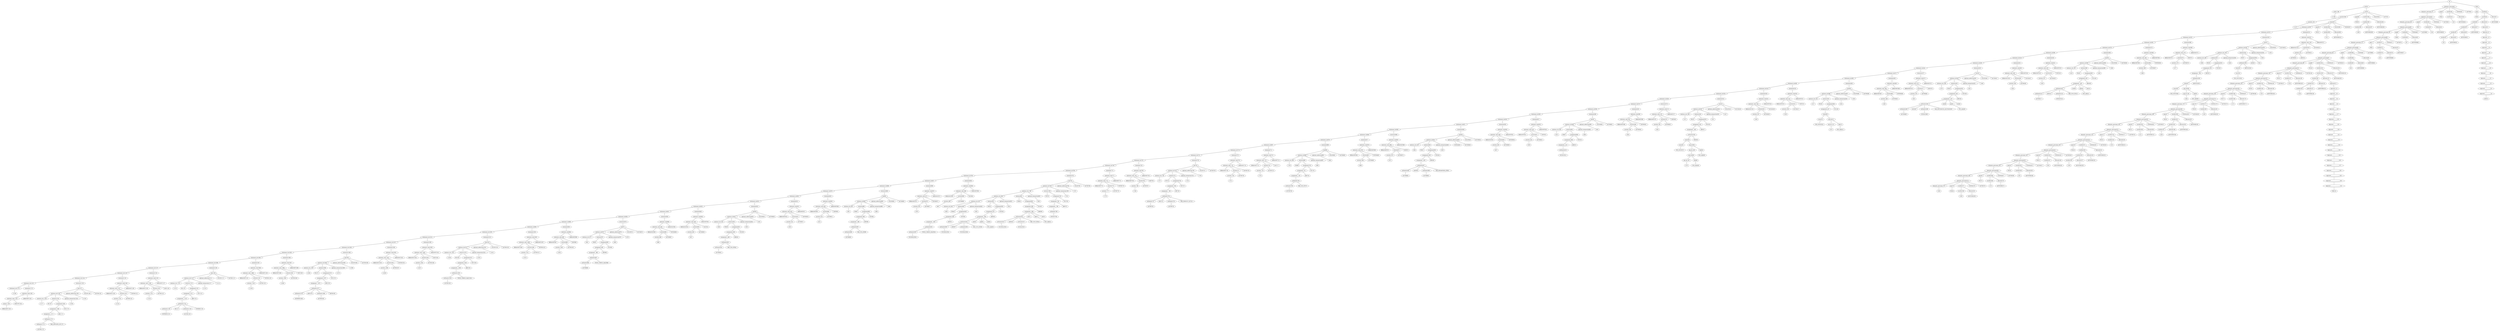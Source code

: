 strict graph {
	S0 -- actlist1
	S0 -- dramatis_personae2
	S0 -- title3

	title3 -- peq4
	title3 -- wordlist5

	wordlist5 -- wordlist6
	wordlist5 -- allwords7

	allwords7 -- ANYWORD8


	wordlist6 -- wordlist9
	wordlist6 -- allwords10

	allwords10 -- keyword11

	keyword11 -- keyword_12

	keyword_12 -- keyword__13

	keyword__13 -- keyword___14

	keyword___14 -- keyword____15

	keyword____15 -- keyword_____16

	keyword_____16 -- keyword______17

	keyword______17 -- keyword_______18

	keyword_______18 -- keyword________19

	keyword________19 -- keyword_________20

	keyword_________20 -- keyword__________21

	keyword__________21 -- keyword___________22

	keyword___________22 -- keyword____________23

	keyword____________23 -- keyword_____________24

	keyword_____________24 -- AND25


	wordlist9 -- wordlist26
	wordlist9 -- allwords27

	allwords27 -- ANYWORD28


	wordlist26 -- wordlist29
	wordlist26 -- allwords30

	allwords30 -- ANYWORD31


	wordlist29 -- wordlist32
	wordlist29 -- allwords33

	allwords33 -- ANYWORD34


	wordlist32 -- λ35

	peq4 -- PE36


	dramatis_personae2 -- dramatis_personae_37
	dramatis_personae2 -- peq38
	dramatis_personae2 -- wordlist39
	dramatis_personae2 -- COMMA40
	dramatis_personae2 -- ACTOR41



	wordlist39 -- wordlist42
	wordlist39 -- allwords43

	allwords43 -- ANYWORD44


	wordlist42 -- λ45

	peq38 -- PE46


	dramatis_personae_37 -- dramatis_personae47

	dramatis_personae47 -- dramatis_personae_48
	dramatis_personae47 -- peq49
	dramatis_personae47 -- wordlist50
	dramatis_personae47 -- COMMA51
	dramatis_personae47 -- ACTOR52



	wordlist50 -- wordlist53
	wordlist50 -- allwords54

	allwords54 -- ANYWORD55


	wordlist53 -- λ56

	peq49 -- PE57


	dramatis_personae_48 -- dramatis_personae58

	dramatis_personae58 -- dramatis_personae_59
	dramatis_personae58 -- peq60
	dramatis_personae58 -- wordlist61
	dramatis_personae58 -- COMMA62
	dramatis_personae58 -- ACTOR63



	wordlist61 -- wordlist64
	wordlist61 -- allwords65

	allwords65 -- ANYWORD66


	wordlist64 -- λ67

	peq60 -- PE68


	dramatis_personae_59 -- dramatis_personae69

	dramatis_personae69 -- dramatis_personae_70
	dramatis_personae69 -- peq71
	dramatis_personae69 -- wordlist72
	dramatis_personae69 -- COMMA73
	dramatis_personae69 -- ACTOR74



	wordlist72 -- wordlist75
	wordlist72 -- allwords76

	allwords76 -- ANYWORD77


	wordlist75 -- wordlist78
	wordlist75 -- allwords79

	allwords79 -- ANYWORD80


	wordlist78 -- λ81

	peq71 -- PE82


	dramatis_personae_70 -- dramatis_personae83

	dramatis_personae83 -- dramatis_personae_84
	dramatis_personae83 -- peq85
	dramatis_personae83 -- wordlist86
	dramatis_personae83 -- COMMA87
	dramatis_personae83 -- ACTOR88



	wordlist86 -- wordlist89
	wordlist86 -- allwords90

	allwords90 -- ANYWORD91


	wordlist89 -- wordlist92
	wordlist89 -- allwords93

	allwords93 -- ANYWORD94


	wordlist92 -- λ95

	peq85 -- PE96


	dramatis_personae_84 -- dramatis_personae97

	dramatis_personae97 -- dramatis_personae_98
	dramatis_personae97 -- peq99
	dramatis_personae97 -- wordlist100
	dramatis_personae97 -- COMMA101
	dramatis_personae97 -- ACTOR102



	wordlist100 -- wordlist103
	wordlist100 -- allwords104

	allwords104 -- ANYWORD105


	wordlist103 -- wordlist106
	wordlist103 -- allwords107

	allwords107 -- ANYWORD108


	wordlist106 -- wordlist109
	wordlist106 -- allwords110

	allwords110 -- keyword111

	keyword111 -- keyword_112

	keyword_112 -- keyword__113

	keyword__113 -- keyword___114

	keyword___114 -- keyword____115

	keyword____115 -- keyword_____116

	keyword_____116 -- keyword______117

	keyword______117 -- keyword_______118

	keyword_______118 -- keyword________119

	keyword________119 -- keyword_________120

	keyword_________120 -- keyword__________121

	keyword__________121 -- keyword___________122

	keyword___________122 -- keyword____________123

	keyword____________123 -- keyword_____________124

	keyword_____________124 -- keyword______________125

	keyword______________125 -- keyword_______________126

	keyword_______________126 -- keyword________________127

	keyword________________127 -- keyword_________________128

	keyword_________________128 -- keyword__________________129

	keyword__________________129 -- keyword___________________130

	keyword___________________130 -- keyword____________________131

	keyword____________________131 -- THE132


	wordlist109 -- wordlist133
	wordlist109 -- allwords134

	allwords134 -- ANYWORD135


	wordlist133 -- wordlist136
	wordlist133 -- allwords137

	allwords137 -- ANYWORD138


	wordlist136 -- λ139

	peq99 -- PE140


	dramatis_personae_98 -- dramatis_personae141

	dramatis_personae141 -- dramatis_personae_142
	dramatis_personae141 -- peq143
	dramatis_personae141 -- wordlist144
	dramatis_personae141 -- COMMA145
	dramatis_personae141 -- ACTOR146



	wordlist144 -- wordlist147
	wordlist144 -- allwords148

	allwords148 -- ANYWORD149


	wordlist147 -- λ150

	peq143 -- PE151


	dramatis_personae_142 -- dramatis_personae152

	dramatis_personae152 -- dramatis_personae_153
	dramatis_personae152 -- peq154
	dramatis_personae152 -- wordlist155
	dramatis_personae152 -- COMMA156
	dramatis_personae152 -- ACTOR157



	wordlist155 -- wordlist158
	wordlist155 -- allwords159

	allwords159 -- ANYWORD160


	wordlist158 -- λ161

	peq154 -- PE162


	dramatis_personae_153 -- dramatis_personae163

	dramatis_personae163 -- dramatis_personae_164
	dramatis_personae163 -- peq165
	dramatis_personae163 -- wordlist166
	dramatis_personae163 -- COMMA167
	dramatis_personae163 -- ACTOR168



	wordlist166 -- wordlist169
	wordlist166 -- allwords170

	allwords170 -- ANYWORD171


	wordlist169 -- λ172

	peq165 -- PE173


	dramatis_personae_164 -- dramatis_personae174

	dramatis_personae174 -- dramatis_personae_175
	dramatis_personae174 -- peq176
	dramatis_personae174 -- wordlist177
	dramatis_personae174 -- COMMA178
	dramatis_personae174 -- ACTOR179



	wordlist177 -- wordlist180
	wordlist177 -- allwords181

	allwords181 -- ANYWORD182


	wordlist180 -- λ183

	peq176 -- PE184


	dramatis_personae_175 -- dramatis_personae185

	dramatis_personae185 -- dramatis_personae_186
	dramatis_personae185 -- peq187
	dramatis_personae185 -- wordlist188
	dramatis_personae185 -- COMMA189
	dramatis_personae185 -- ACTOR190



	wordlist188 -- wordlist191
	wordlist188 -- allwords192

	allwords192 -- ANYWORD193


	wordlist191 -- wordlist194
	wordlist191 -- allwords195

	allwords195 -- ANYWORD196


	wordlist194 -- wordlist197
	wordlist194 -- allwords198

	allwords198 -- ANYWORD199


	wordlist197 -- λ200

	peq187 -- PE201


	dramatis_personae_186 -- dramatis_personae202

	dramatis_personae202 -- dramatis_personae_203
	dramatis_personae202 -- peq204
	dramatis_personae202 -- wordlist205
	dramatis_personae202 -- COMMA206
	dramatis_personae202 -- ACTOR207



	wordlist205 -- wordlist208
	wordlist205 -- allwords209

	allwords209 -- ANYWORD210


	wordlist208 -- λ211

	peq204 -- PE212


	dramatis_personae_203 -- dramatis_personae213

	dramatis_personae213 -- dramatis_personae_214
	dramatis_personae213 -- peq215
	dramatis_personae213 -- wordlist216
	dramatis_personae213 -- COMMA217
	dramatis_personae213 -- ACTOR218



	wordlist216 -- wordlist219
	wordlist216 -- allwords220

	allwords220 -- ANYWORD221


	wordlist219 -- λ222

	peq215 -- PE223


	dramatis_personae_214 -- dramatis_personae224

	dramatis_personae224 -- dramatis_personae_225
	dramatis_personae224 -- peq226
	dramatis_personae224 -- wordlist227
	dramatis_personae224 -- COMMA228
	dramatis_personae224 -- ACTOR229



	wordlist227 -- wordlist230
	wordlist227 -- allwords231

	allwords231 -- ANYWORD232


	wordlist230 -- wordlist233
	wordlist230 -- allwords234

	allwords234 -- ANYWORD235


	wordlist233 -- wordlist236
	wordlist233 -- allwords237

	allwords237 -- ANYWORD238


	wordlist236 -- λ239

	peq226 -- PE240


	dramatis_personae_225 -- dramatis_personae241

	dramatis_personae241 -- dramatis_personae_242
	dramatis_personae241 -- peq243
	dramatis_personae241 -- wordlist244
	dramatis_personae241 -- COMMA245
	dramatis_personae241 -- ACTOR246



	wordlist244 -- wordlist247
	wordlist244 -- allwords248

	allwords248 -- ANYWORD249


	wordlist247 -- λ250

	peq243 -- PE251


	dramatis_personae_242 -- dramatis_personae252

	dramatis_personae252 -- dramatis_personae_253
	dramatis_personae252 -- peq254
	dramatis_personae252 -- wordlist255
	dramatis_personae252 -- COMMA256
	dramatis_personae252 -- ACTOR257



	wordlist255 -- wordlist258
	wordlist255 -- allwords259

	allwords259 -- ANYWORD260


	wordlist258 -- λ261

	peq254 -- PE262


	dramatis_personae_253 -- dramatis_personae263

	dramatis_personae263 -- dramatis_personae_264
	dramatis_personae263 -- peq265
	dramatis_personae263 -- wordlist266
	dramatis_personae263 -- COMMA267
	dramatis_personae263 -- ACTOR268



	wordlist266 -- wordlist269
	wordlist266 -- allwords270

	allwords270 -- ANYWORD271


	wordlist269 -- λ272

	peq265 -- PE273


	dramatis_personae_264 -- dramatis_personae274

	dramatis_personae274 -- dramatis_personae_275
	dramatis_personae274 -- peq276
	dramatis_personae274 -- wordlist277
	dramatis_personae274 -- COMMA278
	dramatis_personae274 -- ACTOR279



	wordlist277 -- wordlist280
	wordlist277 -- allwords281

	allwords281 -- ANYWORD282


	wordlist280 -- λ283

	peq276 -- PE284


	dramatis_personae_275 -- λ285

	actlist1 -- actlist_286
	actlist1 -- act287

	act287 -- scenelist288
	act287 -- peq289
	act287 -- wordlist290
	act287 -- COLON291
	act287 -- ACT292



	wordlist290 -- wordlist293
	wordlist290 -- allwords294

	allwords294 -- ANYWORD295


	wordlist293 -- wordlist296
	wordlist293 -- allwords297

	allwords297 -- ANYWORD298


	wordlist296 -- λ299

	peq289 -- PE300


	scenelist288 -- scenelist_301
	scenelist288 -- scene302

	scene302 -- statement_list303
	scene302 -- peq304
	scene302 -- wordlist305
	scene302 -- COLON306
	scene302 -- SCENE307



	wordlist305 -- wordlist308
	wordlist305 -- allwords309

	allwords309 -- ANYWORD310


	wordlist308 -- λ311

	peq304 -- PE312


	statement_list303 -- statement_list313
	statement_list303 -- statement314

	statement314 -- enterexit_stmt315

	enterexit_stmt315 -- enterexit_stmt_316
	enterexit_stmt315 -- LBRACKET317


	enterexit_stmt_316 -- RBRACKET318
	enterexit_stmt_316 -- actorlist319
	enterexit_stmt_316 -- ENTER320


	actorlist319 -- actorlist_321
	actorlist319 -- ACTOR322


	actorlist_321 -- ACTOR323
	actorlist_321 -- AND324




	statement_list313 -- statement_list325
	statement_list313 -- statement326

	statement326 -- line327

	line327 -- sentence_list328
	line327 -- optional_addressee329
	line327 -- COLON330
	line327 -- ACTOR331



	optional_addressee329 -- λ332

	sentence_list328 -- sentence_list_333
	sentence_list328 -- sentence334
	sentence_list328 -- optional_interjection335

	optional_interjection335 -- λ336

	sentence334 -- PE337
	sentence334 -- assignment338

	assignment338 -- arithmetic339
	assignment338 -- AM340
	assignment338 -- I341



	arithmetic339 -- value342
	arithmetic339 -- ARTICLE343


	value342 -- noun344

	noun344 -- POS_NOUN345



	sentence_list_333 -- sentence_list_346
	sentence_list_333 -- sentence347
	sentence_list_333 -- optional_interjection348

	optional_interjection348 -- λ349

	sentence347 -- PE350
	sentence347 -- assignment351

	assignment351 -- assignment_352
	assignment351 -- YOU353


	assignment_352 -- assignment__354
	assignment_352 -- ARE355


	assignment__354 -- arithmetic356

	arithmetic356 -- value357
	arithmetic356 -- ARTICLE358


	value357 -- noun359
	value357 -- adj_list360

	adj_list360 -- adj_list_361
	adj_list360 -- adj362

	adj362 -- POS_ADJ363


	adj_list_361 -- λ364

	noun359 -- POS_NOUN365



	sentence_list_346 -- λ366

	statement_list325 -- statement_list367
	statement_list325 -- statement368

	statement368 -- enterexit_stmt369

	enterexit_stmt369 -- enterexit_stmt_370
	enterexit_stmt369 -- LBRACKET371


	enterexit_stmt_370 -- RBRACKET372
	enterexit_stmt_370 -- actorlist373
	enterexit_stmt_370 -- EXIT374


	actorlist373 -- actorlist_375
	actorlist373 -- ACTOR376


	actorlist_375 -- λ377


	statement_list367 -- statement_list378
	statement_list367 -- statement379

	statement379 -- enterexit_stmt380

	enterexit_stmt380 -- enterexit_stmt_381
	enterexit_stmt380 -- LBRACKET382


	enterexit_stmt_381 -- RBRACKET383
	enterexit_stmt_381 -- actorlist384
	enterexit_stmt_381 -- ENTER385


	actorlist384 -- actorlist_386
	actorlist384 -- ACTOR387


	actorlist_386 -- λ388


	statement_list378 -- statement_list389
	statement_list378 -- statement390

	statement390 -- line391

	line391 -- sentence_list392
	line391 -- optional_addressee393
	line391 -- COLON394
	line391 -- ACTOR395



	optional_addressee393 -- λ396

	sentence_list392 -- sentence_list_397
	sentence_list392 -- sentence398
	sentence_list392 -- optional_interjection399

	optional_interjection399 -- λ400

	sentence398 -- PE401
	sentence398 -- assignment402

	assignment402 -- assignment_403
	assignment402 -- YOU404


	assignment_403 -- assignment__405
	assignment_403 -- ARE406


	assignment__405 -- arithmetic407
	assignment__405 -- AS408
	assignment__405 -- adj409
	assignment__405 -- AS410


	adj409 -- POS_ADJ411



	arithmetic407 -- arithmetic412
	arithmetic407 -- AND413
	arithmetic407 -- arithmetic414
	arithmetic407 -- THE_SUM_OF415


	arithmetic414 -- MYSELF416



	arithmetic412 -- ACTOR417



	sentence_list_397 -- λ418

	statement_list389 -- statement_list419
	statement_list389 -- statement420

	statement420 -- enterexit_stmt421

	enterexit_stmt421 -- enterexit_stmt_422
	enterexit_stmt421 -- LBRACKET423


	enterexit_stmt_422 -- RBRACKET424
	enterexit_stmt_422 -- actorlist425
	enterexit_stmt_422 -- EXIT426


	actorlist425 -- actorlist_427
	actorlist425 -- ACTOR428


	actorlist_427 -- λ429


	statement_list419 -- statement_list430
	statement_list419 -- statement431

	statement431 -- enterexit_stmt432

	enterexit_stmt432 -- enterexit_stmt_433
	enterexit_stmt432 -- LBRACKET434


	enterexit_stmt_433 -- RBRACKET435
	enterexit_stmt_433 -- actorlist436
	enterexit_stmt_433 -- ENTER437


	actorlist436 -- actorlist_438
	actorlist436 -- ACTOR439


	actorlist_438 -- λ440


	statement_list430 -- statement_list441
	statement_list430 -- statement442

	statement442 -- line443

	line443 -- sentence_list444
	line443 -- optional_addressee445
	line443 -- COLON446
	line443 -- ACTOR447



	optional_addressee445 -- λ448

	sentence_list444 -- sentence_list_449
	sentence_list444 -- sentence450
	sentence_list444 -- optional_interjection451

	optional_interjection451 -- λ452

	sentence450 -- PE453
	sentence450 -- assignment454

	assignment454 -- assignment_455
	assignment454 -- YOU456


	assignment_455 -- assignment__457
	assignment_455 -- ARE458


	assignment__457 -- arithmetic459
	assignment__457 -- AS460
	assignment__457 -- adj461
	assignment__457 -- AS462


	adj461 -- POS_ADJ463



	arithmetic459 -- arithmetic464
	arithmetic459 -- AND465
	arithmetic459 -- arithmetic466
	arithmetic459 -- THE_DIFFERENCE_BETWEEN467


	arithmetic466 -- MYSELF468



	arithmetic464 -- ACTOR469



	sentence_list_449 -- λ470

	statement_list441 -- statement_list471
	statement_list441 -- statement472

	statement472 -- enterexit_stmt473

	enterexit_stmt473 -- enterexit_stmt_474
	enterexit_stmt473 -- LBRACKET475


	enterexit_stmt_474 -- RBRACKET476
	enterexit_stmt_474 -- actorlist477
	enterexit_stmt_474 -- EXIT478


	actorlist477 -- actorlist_479
	actorlist477 -- ACTOR480


	actorlist_479 -- λ481


	statement_list471 -- statement_list482
	statement_list471 -- statement483

	statement483 -- enterexit_stmt484

	enterexit_stmt484 -- enterexit_stmt_485
	enterexit_stmt484 -- LBRACKET486


	enterexit_stmt_485 -- RBRACKET487
	enterexit_stmt_485 -- actorlist488
	enterexit_stmt_485 -- ENTER489


	actorlist488 -- actorlist_490
	actorlist488 -- ACTOR491


	actorlist_490 -- λ492


	statement_list482 -- statement_list493
	statement_list482 -- statement494

	statement494 -- line495

	line495 -- sentence_list496
	line495 -- optional_addressee497
	line495 -- COLON498
	line495 -- ACTOR499



	optional_addressee497 -- λ500

	sentence_list496 -- sentence_list_501
	sentence_list496 -- sentence502
	sentence_list496 -- optional_interjection503

	optional_interjection503 -- λ504

	sentence502 -- PE505
	sentence502 -- assignment506

	assignment506 -- assignment_507
	assignment506 -- YOU508


	assignment_507 -- value509

	value509 -- noun510
	value509 -- adj_list511

	adj_list511 -- adj_list_512
	adj_list511 -- adj513

	adj513 -- POS_ADJ514


	adj_list_512 -- λ515

	noun510 -- POS_NOUN516



	sentence_list_501 -- λ517

	statement_list493 -- statement_list518
	statement_list493 -- statement519

	statement519 -- enterexit_stmt520

	enterexit_stmt520 -- enterexit_stmt_521
	enterexit_stmt520 -- LBRACKET522


	enterexit_stmt_521 -- RBRACKET523
	enterexit_stmt_521 -- actorlist524
	enterexit_stmt_521 -- EXIT525


	actorlist524 -- actorlist_526
	actorlist524 -- ACTOR527


	actorlist_526 -- λ528


	statement_list518 -- statement_list529
	statement_list518 -- statement530

	statement530 -- enterexit_stmt531

	enterexit_stmt531 -- enterexit_stmt_532
	enterexit_stmt531 -- LBRACKET533


	enterexit_stmt_532 -- RBRACKET534
	enterexit_stmt_532 -- actorlist535
	enterexit_stmt_532 -- ENTER536


	actorlist535 -- actorlist_537
	actorlist535 -- ACTOR538


	actorlist_537 -- λ539


	statement_list529 -- statement_list540
	statement_list529 -- statement541

	statement541 -- line542

	line542 -- sentence_list543
	line542 -- optional_addressee544
	line542 -- COLON545
	line542 -- ACTOR546



	optional_addressee544 -- λ547

	sentence_list543 -- sentence_list_548
	sentence_list543 -- sentence549
	sentence_list543 -- optional_interjection550

	optional_interjection550 -- λ551

	sentence549 -- PE552
	sentence549 -- assignment553

	assignment553 -- assignment_554
	assignment553 -- YOU555


	assignment_554 -- assignment__556
	assignment_554 -- ARE557


	assignment__556 -- arithmetic558

	arithmetic558 -- value559
	arithmetic558 -- THE560


	value559 -- noun561
	value559 -- adj_list562

	adj_list562 -- adj_list_563
	adj_list562 -- adj564

	adj564 -- POS_ADJ565


	adj_list_563 -- adj_list566

	adj_list566 -- adj_list_567
	adj_list566 -- adj568

	adj568 -- POS_ADJ569


	adj_list_567 -- λ570

	noun561 -- POS_NOUN571



	sentence_list_548 -- λ572

	statement_list540 -- statement_list573
	statement_list540 -- statement574

	statement574 -- enterexit_stmt575

	enterexit_stmt575 -- enterexit_stmt_576
	enterexit_stmt575 -- LBRACKET577


	enterexit_stmt_576 -- RBRACKET578
	enterexit_stmt_576 -- actorlist579
	enterexit_stmt_576 -- EXIT580


	actorlist579 -- actorlist_581
	actorlist579 -- ACTOR582


	actorlist_581 -- λ583


	statement_list573 -- statement_list584
	statement_list573 -- statement585

	statement585 -- enterexit_stmt586

	enterexit_stmt586 -- enterexit_stmt_587
	enterexit_stmt586 -- LBRACKET588


	enterexit_stmt_587 -- RBRACKET589
	enterexit_stmt_587 -- actorlist590
	enterexit_stmt_587 -- ENTER591


	actorlist590 -- actorlist_592
	actorlist590 -- ACTOR593


	actorlist_592 -- λ594


	statement_list584 -- statement_list595
	statement_list584 -- statement596

	statement596 -- line597

	line597 -- sentence_list598
	line597 -- optional_addressee599
	line597 -- COLON600
	line597 -- ACTOR601



	optional_addressee599 -- λ602

	sentence_list598 -- sentence_list_603
	sentence_list598 -- sentence604
	sentence_list598 -- optional_interjection605

	optional_interjection605 -- λ606

	sentence604 -- PE607
	sentence604 -- assignment608

	assignment608 -- assignment_609
	assignment608 -- YOU610


	assignment_609 -- assignment__611
	assignment_609 -- ARE612


	assignment__611 -- arithmetic613

	arithmetic613 -- MYSELF614



	sentence_list_603 -- λ615

	statement_list595 -- statement_list616
	statement_list595 -- statement617

	statement617 -- enterexit_stmt618

	enterexit_stmt618 -- enterexit_stmt_619
	enterexit_stmt618 -- LBRACKET620


	enterexit_stmt_619 -- RBRACKET621
	enterexit_stmt_619 -- actorlist622
	enterexit_stmt_619 -- EXIT623


	actorlist622 -- actorlist_624
	actorlist622 -- ACTOR625


	actorlist_624 -- λ626


	statement_list616 -- statement_list627
	statement_list616 -- statement628

	statement628 -- enterexit_stmt629

	enterexit_stmt629 -- enterexit_stmt_630
	enterexit_stmt629 -- LBRACKET631


	enterexit_stmt_630 -- RBRACKET632
	enterexit_stmt_630 -- actorlist633
	enterexit_stmt_630 -- ENTER634


	actorlist633 -- actorlist_635
	actorlist633 -- ACTOR636


	actorlist_635 -- λ637


	statement_list627 -- statement_list638
	statement_list627 -- statement639

	statement639 -- line640

	line640 -- sentence_list641
	line640 -- optional_addressee642
	line640 -- COLON643
	line640 -- ACTOR644



	optional_addressee642 -- COMMA645
	optional_addressee642 -- ACTOR646



	sentence_list641 -- sentence_list_647
	sentence_list641 -- sentence648
	sentence_list641 -- optional_interjection649

	optional_interjection649 -- λ650

	sentence648 -- PE651
	sentence648 -- assignment652

	assignment652 -- assignment_653
	assignment652 -- YOU654


	assignment_653 -- assignment__655
	assignment_653 -- ARE656


	assignment__655 -- arithmetic657

	arithmetic657 -- arithmetic658
	arithmetic657 -- AND659
	arithmetic657 -- arithmetic660
	arithmetic657 -- THE_REMAINDER_OF661


	arithmetic660 -- ACTOR662



	arithmetic658 -- ACTOR663



	sentence_list_647 -- λ664

	statement_list638 -- statement_list665
	statement_list638 -- statement666

	statement666 -- enterexit_stmt667

	enterexit_stmt667 -- enterexit_stmt_668
	enterexit_stmt667 -- LBRACKET669


	enterexit_stmt_668 -- RBRACKET670
	enterexit_stmt_668 -- actorlist671
	enterexit_stmt_668 -- EXIT672


	actorlist671 -- actorlist_673
	actorlist671 -- ACTOR674


	actorlist_673 -- λ675


	statement_list665 -- statement_list676
	statement_list665 -- statement677

	statement677 -- enterexit_stmt678

	enterexit_stmt678 -- enterexit_stmt_679
	enterexit_stmt678 -- LBRACKET680


	enterexit_stmt_679 -- RBRACKET681
	enterexit_stmt_679 -- actorlist682
	enterexit_stmt_679 -- ENTER683


	actorlist682 -- actorlist_684
	actorlist682 -- ACTOR685


	actorlist_684 -- λ686


	statement_list676 -- statement_list687
	statement_list676 -- statement688

	statement688 -- line689

	line689 -- sentence_list690
	line689 -- optional_addressee691
	line689 -- COLON692
	line689 -- ACTOR693



	optional_addressee691 -- λ694

	sentence_list690 -- sentence_list_695
	sentence_list690 -- sentence696
	sentence_list690 -- optional_interjection697

	optional_interjection697 -- λ698

	sentence696 -- PE699
	sentence696 -- assignment700

	assignment700 -- assignment_701
	assignment700 -- YOU702


	assignment_701 -- assignment__703
	assignment_701 -- ARE704


	assignment__703 -- arithmetic705

	arithmetic705 -- arithmetic706
	arithmetic705 -- THE_SCR_OF707


	arithmetic706 -- ACTOR708



	sentence_list_695 -- λ709

	statement_list687 -- statement_list710
	statement_list687 -- statement711

	statement711 -- enterexit_stmt712

	enterexit_stmt712 -- enterexit_stmt_713
	enterexit_stmt712 -- LBRACKET714


	enterexit_stmt_713 -- RBRACKET715
	enterexit_stmt_713 -- actorlist716
	enterexit_stmt_713 -- EXIT717


	actorlist716 -- actorlist_718
	actorlist716 -- ACTOR719


	actorlist_718 -- λ720


	statement_list710 -- statement_list721
	statement_list710 -- statement722

	statement722 -- enterexit_stmt723

	enterexit_stmt723 -- enterexit_stmt_724
	enterexit_stmt723 -- LBRACKET725


	enterexit_stmt_724 -- RBRACKET726
	enterexit_stmt_724 -- actorlist727
	enterexit_stmt_724 -- ENTER728


	actorlist727 -- actorlist_729
	actorlist727 -- ACTOR730


	actorlist_729 -- λ731


	statement_list721 -- statement_list732
	statement_list721 -- statement733

	statement733 -- line734

	line734 -- sentence_list735
	line734 -- optional_addressee736
	line734 -- COLON737
	line734 -- ACTOR738



	optional_addressee736 -- λ739

	sentence_list735 -- sentence_list_740
	sentence_list735 -- sentence741
	sentence_list735 -- optional_interjection742

	optional_interjection742 -- λ743

	sentence741 -- PE744
	sentence741 -- assignment745

	assignment745 -- assignment_746
	assignment745 -- YOU747


	assignment_746 -- assignment__748
	assignment_746 -- ARE749


	assignment__748 -- arithmetic750

	arithmetic750 -- arithmetic751
	arithmetic750 -- AND752
	arithmetic750 -- arithmetic753
	arithmetic750 -- THE_PRODUCT_OF754


	arithmetic753 -- ACTOR755



	arithmetic751 -- ACTOR756



	sentence_list_740 -- λ757

	statement_list732 -- statement_list758
	statement_list732 -- statement759

	statement759 -- enterexit_stmt760

	enterexit_stmt760 -- enterexit_stmt_761
	enterexit_stmt760 -- LBRACKET762


	enterexit_stmt_761 -- RBRACKET763
	enterexit_stmt_761 -- actorlist764
	enterexit_stmt_761 -- EXIT765


	actorlist764 -- actorlist_766
	actorlist764 -- ACTOR767


	actorlist_766 -- λ768


	statement_list758 -- statement_list769
	statement_list758 -- statement770

	statement770 -- enterexit_stmt771

	enterexit_stmt771 -- enterexit_stmt_772
	enterexit_stmt771 -- LBRACKET773


	enterexit_stmt_772 -- RBRACKET774
	enterexit_stmt_772 -- actorlist775
	enterexit_stmt_772 -- ENTER776


	actorlist775 -- actorlist_777
	actorlist775 -- ACTOR778


	actorlist_777 -- λ779


	statement_list769 -- statement_list780
	statement_list769 -- statement781

	statement781 -- line782

	line782 -- sentence_list783
	line782 -- optional_addressee784
	line782 -- COLON785
	line782 -- ACTOR786



	optional_addressee784 -- λ787

	sentence_list783 -- sentence_list_788
	sentence_list783 -- sentence789
	sentence_list783 -- optional_interjection790

	optional_interjection790 -- λ791

	sentence789 -- PE792
	sentence789 -- assignment793

	assignment793 -- assignment_794
	assignment793 -- YOU795


	assignment_794 -- assignment__796
	assignment_794 -- ARE797


	assignment__796 -- arithmetic798

	arithmetic798 -- MYSELF799



	sentence_list_788 -- sentence_list_800
	sentence_list_788 -- sentence801
	sentence_list_788 -- optional_interjection802

	optional_interjection802 -- λ803

	sentence801 -- PE804
	sentence801 -- assignment805

	assignment805 -- assignment_806
	assignment805 -- YOU807


	assignment_806 -- assignment__808
	assignment_806 -- ARE809


	assignment__808 -- arithmetic810
	assignment__808 -- AS811
	assignment__808 -- adj812
	assignment__808 -- AS813


	adj812 -- POS_ADJ814



	arithmetic810 -- arithmetic815
	arithmetic810 -- AND816
	arithmetic810 -- arithmetic817
	arithmetic810 -- THE_SUM_OF818


	arithmetic817 -- MYSELF819



	arithmetic815 -- YOURSELF820



	sentence_list_800 -- sentence_list_821
	sentence_list_800 -- sentence822
	sentence_list_800 -- optional_interjection823

	optional_interjection823 -- λ824

	sentence822 -- PE825
	sentence822 -- assignment826

	assignment826 -- assignment_827
	assignment826 -- YOU828


	assignment_827 -- assignment__829
	assignment_827 -- ARE830


	assignment__829 -- arithmetic831
	assignment__829 -- AS832
	assignment__829 -- adj833
	assignment__829 -- AS834


	adj833 -- POS_ADJ835



	arithmetic831 -- arithmetic836
	arithmetic831 -- AND837
	arithmetic831 -- arithmetic838
	arithmetic831 -- THE_SUM_OF839


	arithmetic838 -- YOURSELF840



	arithmetic836 -- YOURSELF841



	sentence_list_821 -- sentence_list_842
	sentence_list_821 -- sentence843
	sentence_list_821 -- optional_interjection844

	optional_interjection844 -- λ845

	sentence843 -- PE846
	sentence843 -- assignment847

	assignment847 -- assignment_848
	assignment847 -- YOU849


	assignment_848 -- assignment__850
	assignment_848 -- ARE851


	assignment__850 -- arithmetic852

	arithmetic852 -- arithmetic853
	arithmetic852 -- TWICE_THRICE_HALF854


	arithmetic853 -- YOURSELF855



	sentence_list_842 -- λ856

	statement_list780 -- statement_list857
	statement_list780 -- statement858

	statement858 -- enterexit_stmt859

	enterexit_stmt859 -- enterexit_stmt_860
	enterexit_stmt859 -- LBRACKET861


	enterexit_stmt_860 -- RBRACKET862
	enterexit_stmt_860 -- actorlist863
	enterexit_stmt_860 -- EXIT864


	actorlist863 -- actorlist_865
	actorlist863 -- ACTOR866


	actorlist_865 -- λ867


	statement_list857 -- statement_list868
	statement_list857 -- statement869

	statement869 -- enterexit_stmt870

	enterexit_stmt870 -- enterexit_stmt_871
	enterexit_stmt870 -- LBRACKET872


	enterexit_stmt_871 -- RBRACKET873
	enterexit_stmt_871 -- actorlist874
	enterexit_stmt_871 -- ENTER875


	actorlist874 -- actorlist_876
	actorlist874 -- ACTOR877


	actorlist_876 -- λ878


	statement_list868 -- statement_list879
	statement_list868 -- statement880

	statement880 -- line881

	line881 -- sentence_list882
	line881 -- optional_addressee883
	line881 -- COLON884
	line881 -- ACTOR885



	optional_addressee883 -- λ886

	sentence_list882 -- sentence_list_887
	sentence_list882 -- sentence888
	sentence_list882 -- optional_interjection889

	optional_interjection889 -- λ890

	sentence888 -- PE891
	sentence888 -- assignment892

	assignment892 -- assignment_893
	assignment892 -- YOU894


	assignment_893 -- assignment__895
	assignment_893 -- ARE896


	assignment__895 -- arithmetic897

	arithmetic897 -- arithmetic898
	arithmetic897 -- THE_SCR_OF899


	arithmetic898 -- ACTOR900



	sentence_list_887 -- λ901

	statement_list879 -- statement_list902
	statement_list879 -- statement903

	statement903 -- enterexit_stmt904

	enterexit_stmt904 -- enterexit_stmt_905
	enterexit_stmt904 -- LBRACKET906


	enterexit_stmt_905 -- RBRACKET907
	enterexit_stmt_905 -- actorlist908
	enterexit_stmt_905 -- EXIT909


	actorlist908 -- actorlist_910
	actorlist908 -- ACTOR911


	actorlist_910 -- λ912


	statement_list902 -- statement_list913
	statement_list902 -- statement914

	statement914 -- enterexit_stmt915

	enterexit_stmt915 -- enterexit_stmt_916
	enterexit_stmt915 -- LBRACKET917


	enterexit_stmt_916 -- RBRACKET918
	enterexit_stmt_916 -- actorlist919
	enterexit_stmt_916 -- ENTER920


	actorlist919 -- actorlist_921
	actorlist919 -- ACTOR922


	actorlist_921 -- λ923


	statement_list913 -- statement_list924
	statement_list913 -- statement925

	statement925 -- line926

	line926 -- sentence_list927
	line926 -- optional_addressee928
	line926 -- COLON929
	line926 -- ACTOR930



	optional_addressee928 -- λ931

	sentence_list927 -- sentence_list_932
	sentence_list927 -- sentence933
	sentence_list927 -- optional_interjection934

	optional_interjection934 -- λ935

	sentence933 -- PE936
	sentence933 -- assignment937

	assignment937 -- assignment_938
	assignment937 -- YOU939


	assignment_938 -- assignment__940
	assignment_938 -- ARE941


	assignment__940 -- arithmetic942

	arithmetic942 -- arithmetic943
	arithmetic942 -- THE_SCR_OF944


	arithmetic943 -- ACTOR945



	sentence_list_932 -- λ946

	statement_list924 -- statement_list947
	statement_list924 -- statement948

	statement948 -- enterexit_stmt949

	enterexit_stmt949 -- enterexit_stmt_950
	enterexit_stmt949 -- LBRACKET951


	enterexit_stmt_950 -- RBRACKET952
	enterexit_stmt_950 -- actorlist953
	enterexit_stmt_950 -- EXIT954


	actorlist953 -- actorlist_955
	actorlist953 -- ACTOR956


	actorlist_955 -- λ957


	statement_list947 -- statement_list958
	statement_list947 -- statement959

	statement959 -- enterexit_stmt960

	enterexit_stmt960 -- enterexit_stmt_961
	enterexit_stmt960 -- LBRACKET962


	enterexit_stmt_961 -- RBRACKET963
	enterexit_stmt_961 -- actorlist964
	enterexit_stmt_961 -- ENTER965


	actorlist964 -- actorlist_966
	actorlist964 -- ACTOR967


	actorlist_966 -- λ968


	statement_list958 -- statement_list969
	statement_list958 -- statement970

	statement970 -- line971

	line971 -- sentence_list972
	line971 -- optional_addressee973
	line971 -- COLON974
	line971 -- ACTOR975



	optional_addressee973 -- λ976

	sentence_list972 -- sentence_list_977
	sentence_list972 -- sentence978
	sentence_list972 -- optional_interjection979

	optional_interjection979 -- λ980

	sentence978 -- PE981
	sentence978 -- assignment982

	assignment982 -- assignment_983
	assignment982 -- YOU984


	assignment_983 -- assignment__985
	assignment_983 -- ARE986


	assignment__985 -- arithmetic987

	arithmetic987 -- arithmetic988
	arithmetic987 -- TWICE_THRICE_HALF989


	arithmetic988 -- ACTOR990



	sentence_list_977 -- λ991

	statement_list969 -- statement_list992
	statement_list969 -- statement993

	statement993 -- enterexit_stmt994

	enterexit_stmt994 -- enterexit_stmt_995
	enterexit_stmt994 -- LBRACKET996


	enterexit_stmt_995 -- RBRACKET997
	enterexit_stmt_995 -- actorlist998
	enterexit_stmt_995 -- EXIT999


	actorlist998 -- actorlist_1000
	actorlist998 -- ACTOR1001


	actorlist_1000 -- λ1002


	statement_list992 -- statement_list1003
	statement_list992 -- statement1004

	statement1004 -- enterexit_stmt1005

	enterexit_stmt1005 -- enterexit_stmt_1006
	enterexit_stmt1005 -- LBRACKET1007


	enterexit_stmt_1006 -- RBRACKET1008
	enterexit_stmt_1006 -- actorlist1009
	enterexit_stmt_1006 -- ENTER1010


	actorlist1009 -- actorlist_1011
	actorlist1009 -- ACTOR1012


	actorlist_1011 -- λ1013


	statement_list1003 -- statement_list1014
	statement_list1003 -- statement1015

	statement1015 -- line1016

	line1016 -- sentence_list1017
	line1016 -- optional_addressee1018
	line1016 -- COLON1019
	line1016 -- ACTOR1020



	optional_addressee1018 -- λ1021

	sentence_list1017 -- sentence_list_1022
	sentence_list1017 -- sentence1023
	sentence_list1017 -- optional_interjection1024

	optional_interjection1024 -- λ1025

	sentence1023 -- PE1026
	sentence1023 -- assignment1027

	assignment1027 -- assignment_1028
	assignment1027 -- YOU1029


	assignment_1028 -- assignment__1030
	assignment_1028 -- ARE1031


	assignment__1030 -- arithmetic1032

	arithmetic1032 -- arithmetic1033
	arithmetic1032 -- TWICE_THRICE_HALF1034


	arithmetic1033 -- ACTOR1035



	sentence_list_1022 -- λ1036

	statement_list1014 -- statement_list1037
	statement_list1014 -- statement1038

	statement1038 -- enterexit_stmt1039

	enterexit_stmt1039 -- enterexit_stmt_1040
	enterexit_stmt1039 -- LBRACKET1041


	enterexit_stmt_1040 -- RBRACKET1042
	enterexit_stmt_1040 -- actorlist1043
	enterexit_stmt_1040 -- EXIT1044


	actorlist1043 -- actorlist_1045
	actorlist1043 -- ACTOR1046


	actorlist_1045 -- λ1047


	statement_list1037 -- statement_list1048
	statement_list1037 -- statement1049

	statement1049 -- enterexit_stmt1050

	enterexit_stmt1050 -- enterexit_stmt_1051
	enterexit_stmt1050 -- LBRACKET1052


	enterexit_stmt_1051 -- RBRACKET1053
	enterexit_stmt_1051 -- actorlist1054
	enterexit_stmt_1051 -- ENTER1055


	actorlist1054 -- actorlist_1056
	actorlist1054 -- ACTOR1057


	actorlist_1056 -- λ1058


	statement_list1048 -- statement_list1059
	statement_list1048 -- statement1060

	statement1060 -- line1061

	line1061 -- sentence_list1062
	line1061 -- optional_addressee1063
	line1061 -- COLON1064
	line1061 -- ACTOR1065



	optional_addressee1063 -- λ1066

	sentence_list1062 -- sentence_list_1067
	sentence_list1062 -- sentence1068
	sentence_list1062 -- optional_interjection1069

	optional_interjection1069 -- λ1070

	sentence1068 -- PE1071
	sentence1068 -- assignment1072

	assignment1072 -- assignment_1073
	assignment1072 -- YOU1074


	assignment_1073 -- assignment__1075
	assignment_1073 -- ARE1076


	assignment__1075 -- arithmetic1077

	arithmetic1077 -- arithmetic1078
	arithmetic1077 -- AND1079
	arithmetic1077 -- arithmetic1080
	arithmetic1077 -- BOTH1081


	arithmetic1080 -- ACTOR1082



	arithmetic1078 -- NOTHING1083



	sentence_list_1067 -- λ1084

	statement_list1059 -- statement_list1085
	statement_list1059 -- statement1086

	statement1086 -- enterexit_stmt1087

	enterexit_stmt1087 -- enterexit_stmt_1088
	enterexit_stmt1087 -- LBRACKET1089


	enterexit_stmt_1088 -- RBRACKET1090
	enterexit_stmt_1088 -- actorlist1091
	enterexit_stmt_1088 -- EXIT1092


	actorlist1091 -- actorlist_1093
	actorlist1091 -- ACTOR1094


	actorlist_1093 -- λ1095


	statement_list1085 -- statement_list1096
	statement_list1085 -- statement1097

	statement1097 -- enterexit_stmt1098

	enterexit_stmt1098 -- enterexit_stmt_1099
	enterexit_stmt1098 -- LBRACKET1100


	enterexit_stmt_1099 -- RBRACKET1101
	enterexit_stmt_1099 -- actorlist1102
	enterexit_stmt_1099 -- ENTER1103


	actorlist1102 -- actorlist_1104
	actorlist1102 -- ACTOR1105


	actorlist_1104 -- λ1106


	statement_list1096 -- statement_list1107
	statement_list1096 -- statement1108

	statement1108 -- line1109

	line1109 -- sentence_list1110
	line1109 -- optional_addressee1111
	line1109 -- COLON1112
	line1109 -- ACTOR1113



	optional_addressee1111 -- λ1114

	sentence_list1110 -- sentence_list_1115
	sentence_list1110 -- sentence1116
	sentence_list1110 -- optional_interjection1117

	optional_interjection1117 -- λ1118

	sentence1116 -- PE1119
	sentence1116 -- assignment1120

	assignment1120 -- assignment_1121
	assignment1120 -- YOU1122


	assignment_1121 -- assignment__1123
	assignment_1121 -- ARE1124


	assignment__1123 -- arithmetic1125

	arithmetic1125 -- arithmetic1126
	arithmetic1125 -- OR1127
	arithmetic1125 -- arithmetic1128
	arithmetic1125 -- EITHER1129


	arithmetic1128 -- ACTOR1130



	arithmetic1126 -- NOTHING1131



	sentence_list_1115 -- λ1132

	statement_list1107 -- statement_list1133
	statement_list1107 -- statement1134

	statement1134 -- enterexit_stmt1135

	enterexit_stmt1135 -- enterexit_stmt_1136
	enterexit_stmt1135 -- LBRACKET1137


	enterexit_stmt_1136 -- RBRACKET1138
	enterexit_stmt_1136 -- actorlist1139
	enterexit_stmt_1136 -- EXIT1140


	actorlist1139 -- actorlist_1141
	actorlist1139 -- ACTOR1142


	actorlist_1141 -- λ1143


	statement_list1133 -- statement_list1144
	statement_list1133 -- statement1145

	statement1145 -- enterexit_stmt1146

	enterexit_stmt1146 -- enterexit_stmt_1147
	enterexit_stmt1146 -- LBRACKET1148


	enterexit_stmt_1147 -- RBRACKET1149
	enterexit_stmt_1147 -- actorlist1150
	enterexit_stmt_1147 -- ENTER1151


	actorlist1150 -- actorlist_1152
	actorlist1150 -- ACTOR1153


	actorlist_1152 -- λ1154


	statement_list1144 -- statement_list1155
	statement_list1144 -- statement1156

	statement1156 -- line1157

	line1157 -- sentence_list1158
	line1157 -- optional_addressee1159
	line1157 -- COLON1160
	line1157 -- ACTOR1161



	optional_addressee1159 -- λ1162

	sentence_list1158 -- sentence_list_1163
	sentence_list1158 -- sentence1164
	sentence_list1158 -- optional_interjection1165

	optional_interjection1165 -- λ1166

	sentence1164 -- PE1167
	sentence1164 -- assignment1168

	assignment1168 -- assignment_1169
	assignment1168 -- YOU1170


	assignment_1169 -- assignment__1171
	assignment_1169 -- ARE1172


	assignment__1171 -- arithmetic1173

	arithmetic1173 -- arithmetic1174
	arithmetic1173 -- THE_OPPOSITE_OF1175


	arithmetic1174 -- ACTOR1176



	sentence_list_1163 -- λ1177

	statement_list1155 -- statement_list1178
	statement_list1155 -- statement1179

	statement1179 -- enterexit_stmt1180

	enterexit_stmt1180 -- enterexit_stmt_1181
	enterexit_stmt1180 -- LBRACKET1182


	enterexit_stmt_1181 -- exeunt_1183
	enterexit_stmt_1181 -- EXEUNT1184


	exeunt_1183 -- RBRACKET1185


	statement_list1178 -- λ1186

	scenelist_301 -- λ1187

	actlist_286 -- λ1188


}